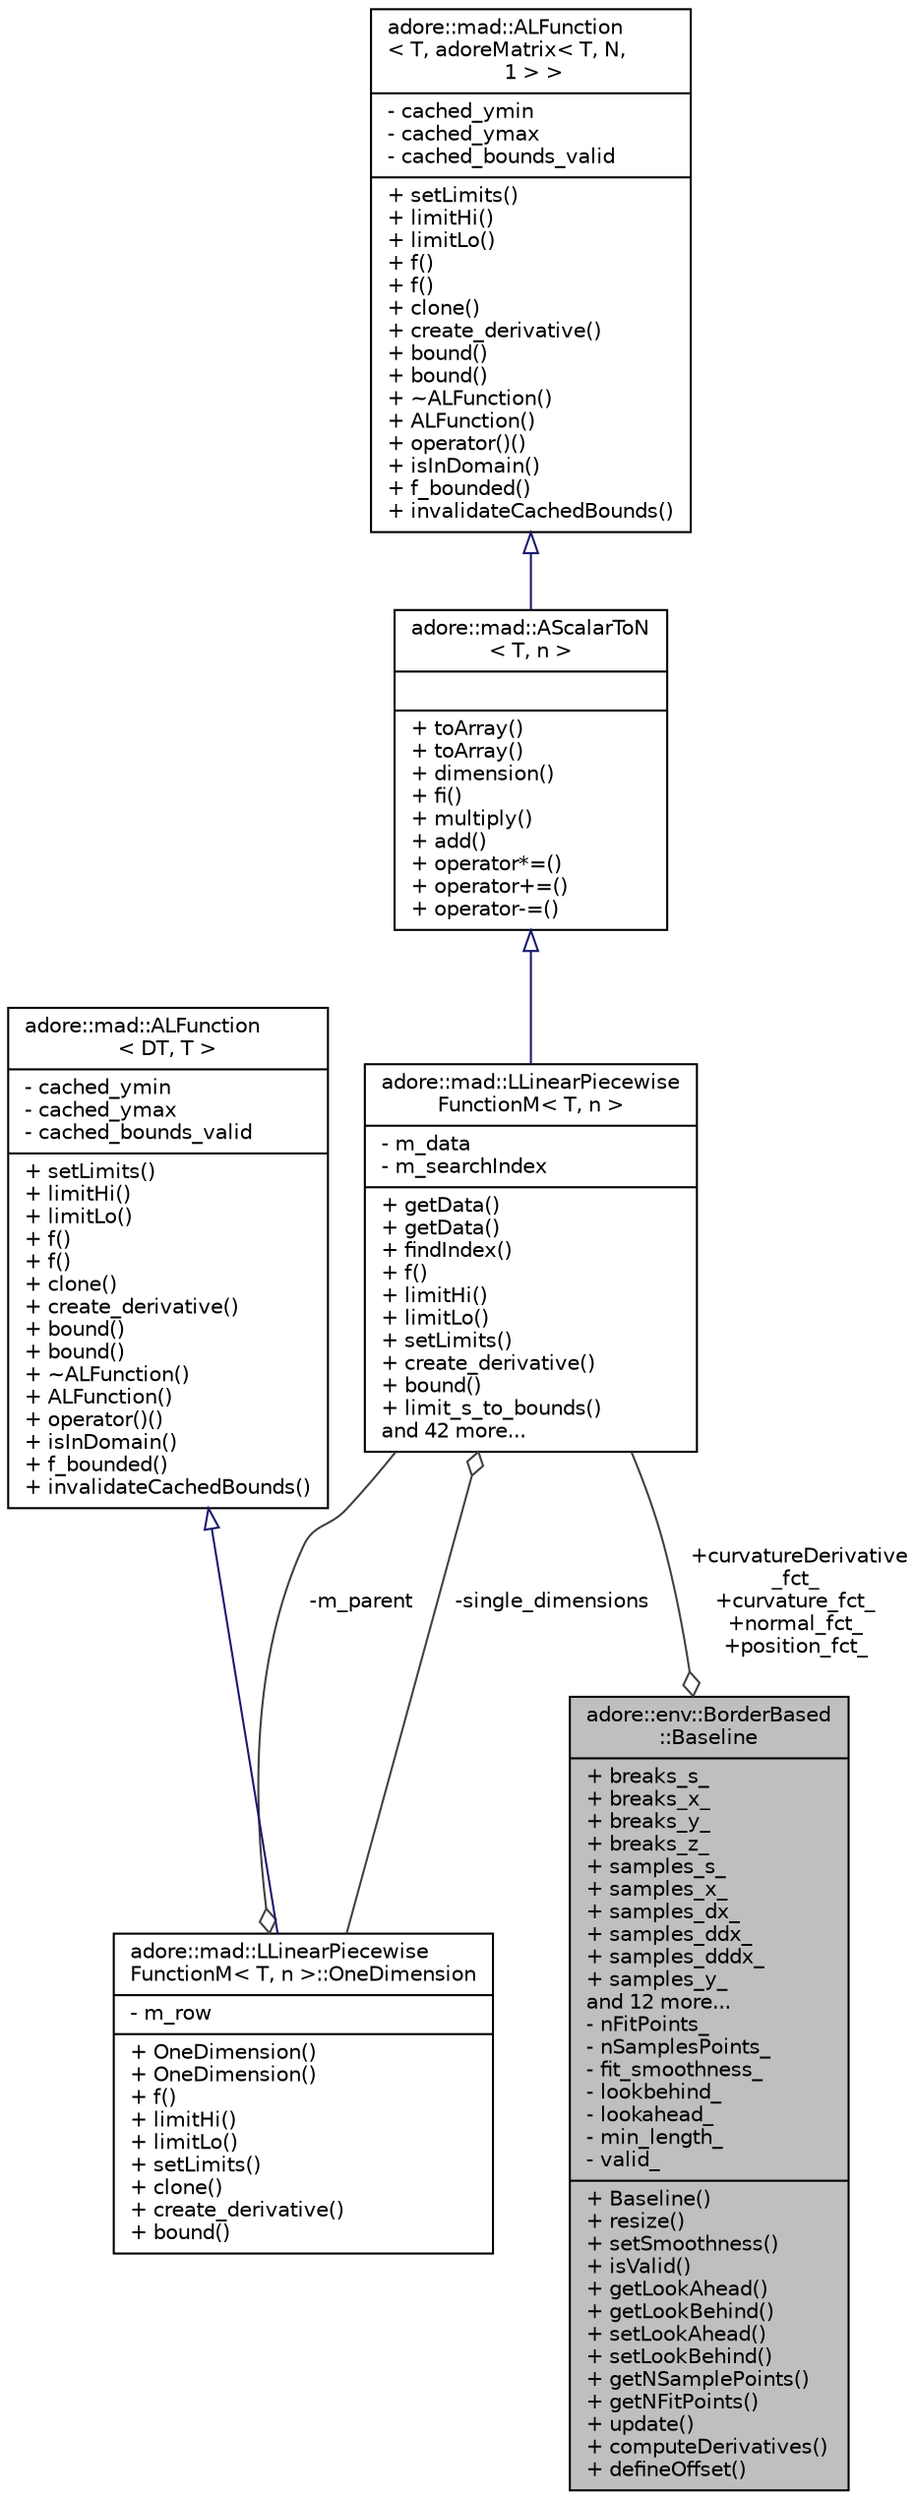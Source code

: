 digraph "adore::env::BorderBased::Baseline"
{
 // LATEX_PDF_SIZE
  edge [fontname="Helvetica",fontsize="10",labelfontname="Helvetica",labelfontsize="10"];
  node [fontname="Helvetica",fontsize="10",shape=record];
  Node1 [label="{adore::env::BorderBased\l::Baseline\n|+ breaks_s_\l+ breaks_x_\l+ breaks_y_\l+ breaks_z_\l+ samples_s_\l+ samples_x_\l+ samples_dx_\l+ samples_ddx_\l+ samples_dddx_\l+ samples_y_\land 12 more...\l- nFitPoints_\l- nSamplesPoints_\l- fit_smoothness_\l- lookbehind_\l- lookahead_\l- min_length_\l- valid_\l|+ Baseline()\l+ resize()\l+ setSmoothness()\l+ isValid()\l+ getLookAhead()\l+ getLookBehind()\l+ setLookAhead()\l+ setLookBehind()\l+ getNSamplePoints()\l+ getNFitPoints()\l+ update()\l+ computeDerivatives()\l+ defineOffset()\l}",height=0.2,width=0.4,color="black", fillcolor="grey75", style="filled", fontcolor="black",tooltip="A local, non-linear, smooth road coordinate system generated from a sequence of borders."];
  Node2 -> Node1 [color="grey25",fontsize="10",style="solid",label=" +curvatureDerivative\l_fct_\n+curvature_fct_\n+normal_fct_\n+position_fct_" ,arrowhead="odiamond",fontname="Helvetica"];
  Node2 [label="{adore::mad::LLinearPiecewise\lFunctionM\< T, n \>\n|- m_data\l- m_searchIndex\l|+ getData()\l+ getData()\l+ findIndex()\l+ f()\l+ limitHi()\l+ limitLo()\l+ setLimits()\l+ create_derivative()\l+ bound()\l+ limit_s_to_bounds()\land 42 more...\l}",height=0.2,width=0.4,color="black", fillcolor="white", style="filled",URL="$classadore_1_1mad_1_1LLinearPiecewiseFunctionM.html",tooltip=" "];
  Node3 -> Node2 [dir="back",color="midnightblue",fontsize="10",style="solid",arrowtail="onormal",fontname="Helvetica"];
  Node3 [label="{adore::mad::AScalarToN\l\< T, n \>\n||+ toArray()\l+ toArray()\l+ dimension()\l+ fi()\l+ multiply()\l+ add()\l+ operator*=()\l+ operator+=()\l+ operator-=()\l}",height=0.2,width=0.4,color="black", fillcolor="white", style="filled",URL="$classadore_1_1mad_1_1AScalarToN.html",tooltip=" "];
  Node4 -> Node3 [dir="back",color="midnightblue",fontsize="10",style="solid",arrowtail="onormal",fontname="Helvetica"];
  Node4 [label="{adore::mad::ALFunction\l\< T, adoreMatrix\< T, N,\l 1 \> \>\n|- cached_ymin\l- cached_ymax\l- cached_bounds_valid\l|+ setLimits()\l+ limitHi()\l+ limitLo()\l+ f()\l+ f()\l+ clone()\l+ create_derivative()\l+ bound()\l+ bound()\l+ ~ALFunction()\l+ ALFunction()\l+ operator()()\l+ isInDomain()\l+ f_bounded()\l+ invalidateCachedBounds()\l}",height=0.2,width=0.4,color="black", fillcolor="white", style="filled",URL="$classadore_1_1mad_1_1ALFunction.html",tooltip=" "];
  Node5 -> Node2 [color="grey25",fontsize="10",style="solid",label=" -single_dimensions" ,arrowhead="odiamond",fontname="Helvetica"];
  Node5 [label="{adore::mad::LLinearPiecewise\lFunctionM\< T, n \>::OneDimension\n|- m_row\l|+ OneDimension()\l+ OneDimension()\l+ f()\l+ limitHi()\l+ limitLo()\l+ setLimits()\l+ clone()\l+ create_derivative()\l+ bound()\l}",height=0.2,width=0.4,color="black", fillcolor="white", style="filled",URL="$classadore_1_1mad_1_1LLinearPiecewiseFunctionM_1_1OneDimension.html",tooltip=" "];
  Node6 -> Node5 [dir="back",color="midnightblue",fontsize="10",style="solid",arrowtail="onormal",fontname="Helvetica"];
  Node6 [label="{adore::mad::ALFunction\l\< DT, T \>\n|- cached_ymin\l- cached_ymax\l- cached_bounds_valid\l|+ setLimits()\l+ limitHi()\l+ limitLo()\l+ f()\l+ f()\l+ clone()\l+ create_derivative()\l+ bound()\l+ bound()\l+ ~ALFunction()\l+ ALFunction()\l+ operator()()\l+ isInDomain()\l+ f_bounded()\l+ invalidateCachedBounds()\l}",height=0.2,width=0.4,color="black", fillcolor="white", style="filled",URL="$classadore_1_1mad_1_1ALFunction.html",tooltip=" "];
  Node2 -> Node5 [color="grey25",fontsize="10",style="solid",label=" -m_parent" ,arrowhead="odiamond",fontname="Helvetica"];
}

